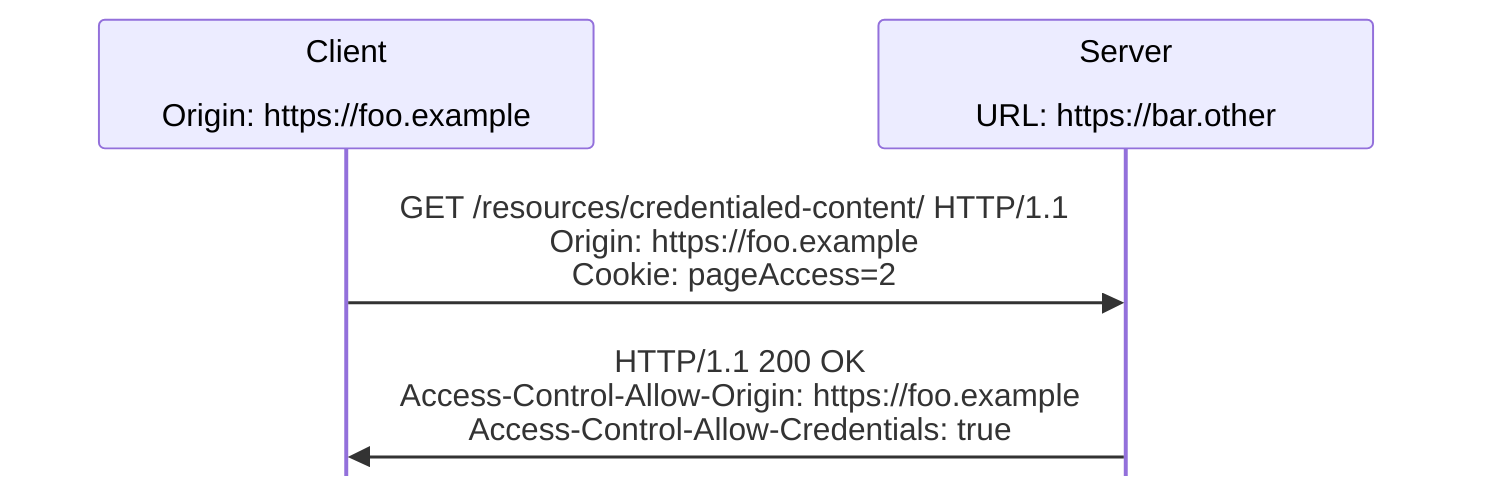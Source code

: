 %%{init: { "sequence": { "wrap": true, "width":250, "noteAlign": "left", "messageAlign": "center", "mirrorActors":false  }} }%%

sequenceDiagram
    participant Client as Client<br><br>Origin#58; https#58;//foo.example
    participant Server as Server<br><br>URL#58; https#58;//bar.other

    Client->>Server: GET /resources/credentialed-content/ HTTP/1.1<br/>Origin: https://foo.example<br/>Cookie: pageAccess=2
    Server->>Client: HTTP/1.1 200 OK<br/>Access-Control-Allow-Origin: https://foo.example<br/>Access-Control-Allow-Credentials: true